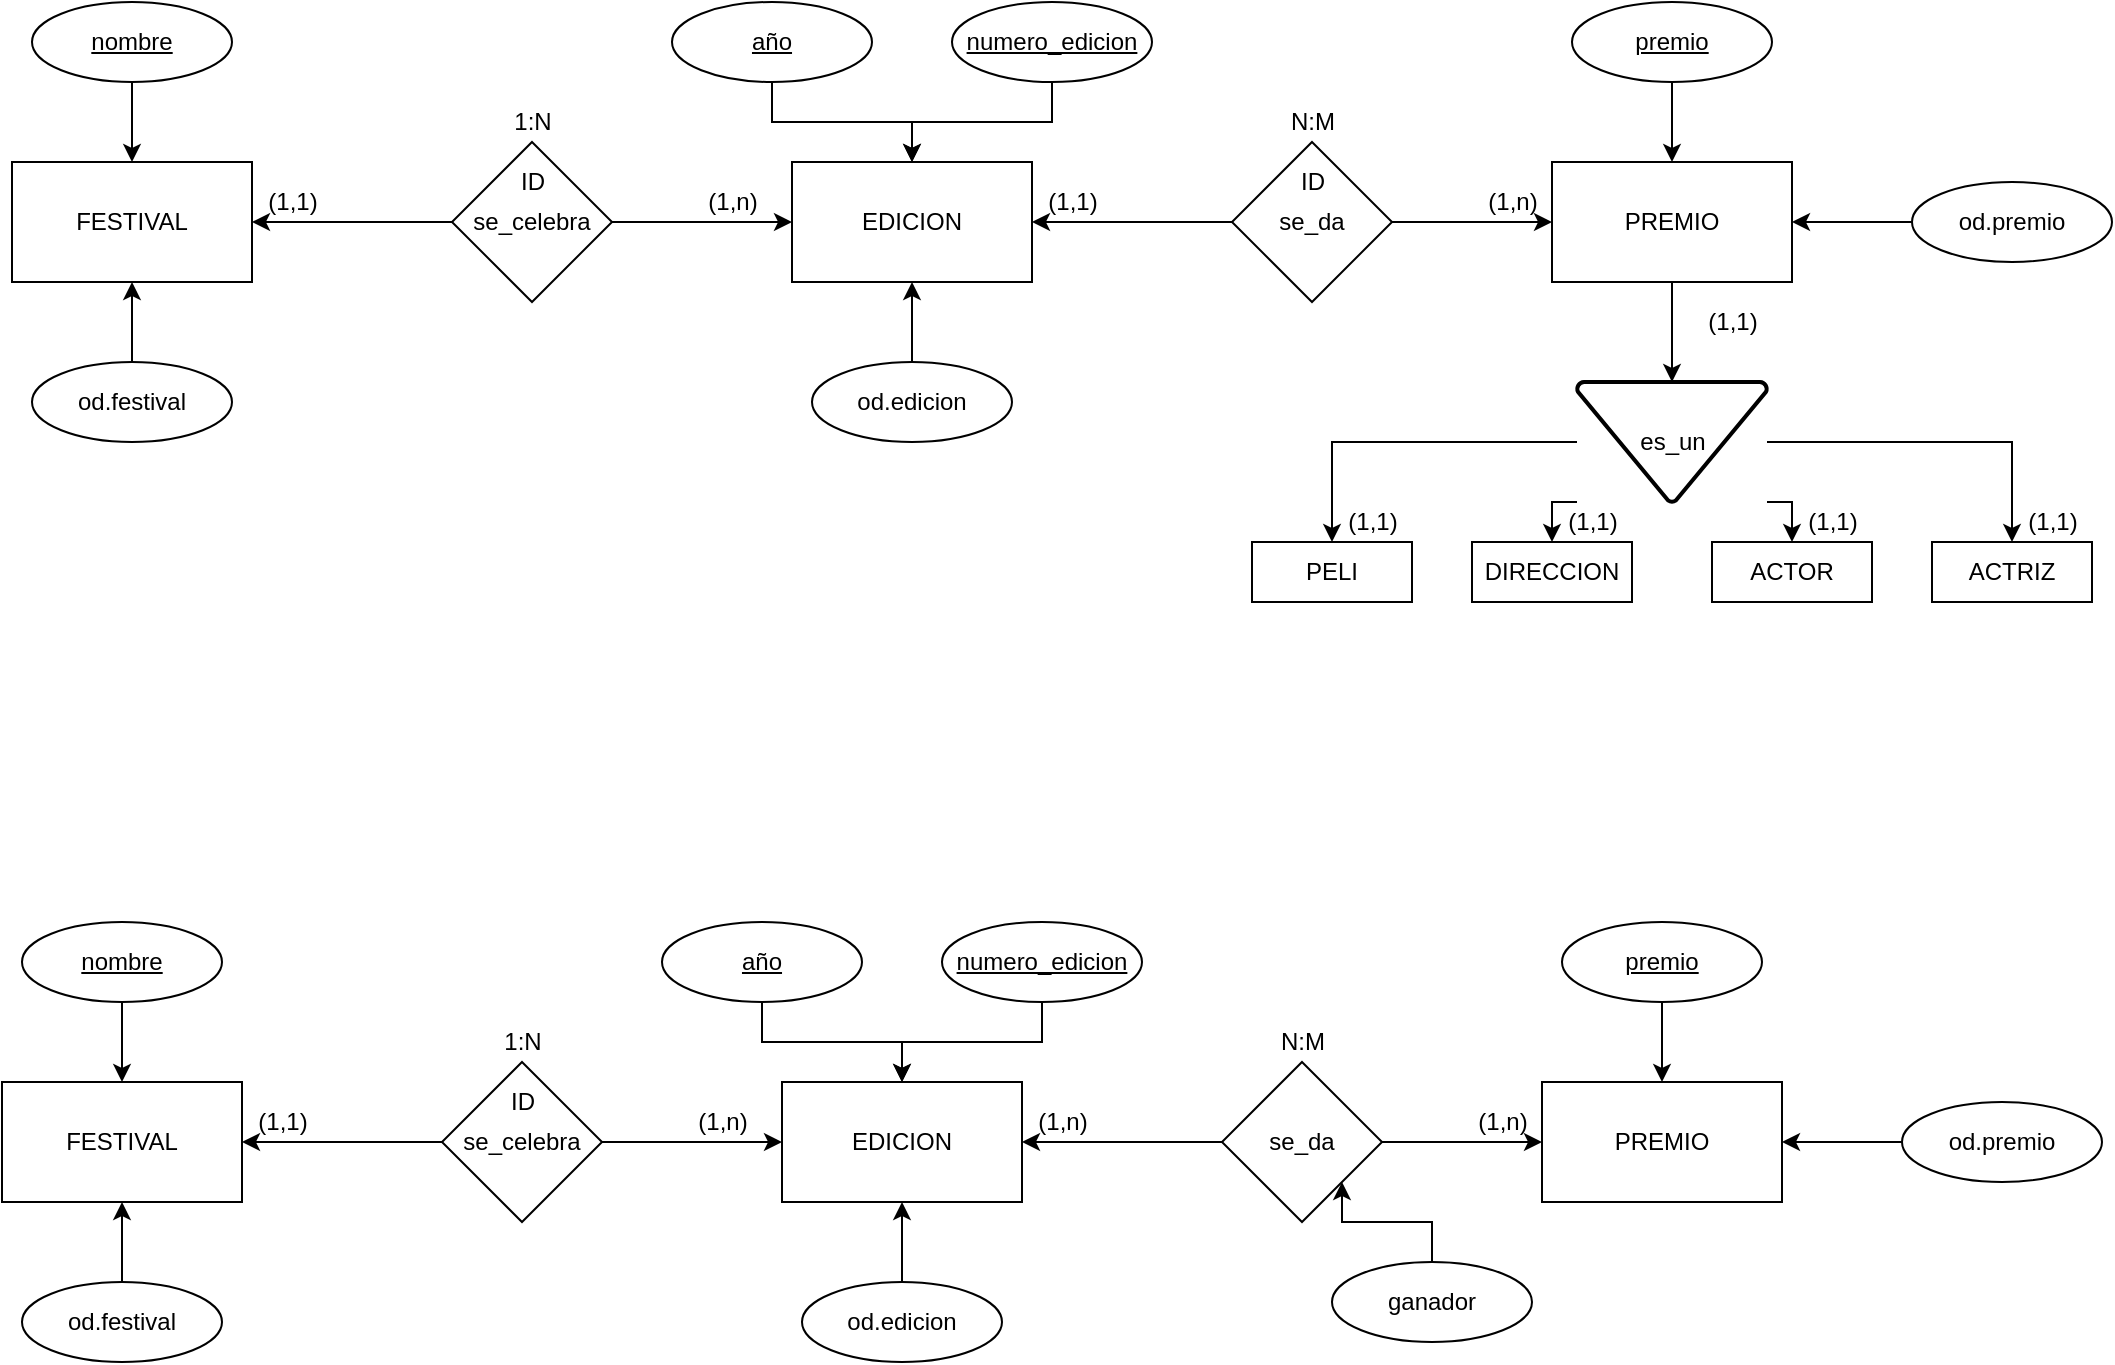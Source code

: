 <mxfile version="15.4.0" type="device"><diagram id="11iVGcTfxu8zsbeEXNkx" name="Página-1"><mxGraphModel dx="1008" dy="482" grid="1" gridSize="10" guides="1" tooltips="1" connect="1" arrows="1" fold="1" page="1" pageScale="1" pageWidth="2336" pageHeight="1654" math="0" shadow="0"><root><mxCell id="0"/><mxCell id="1" parent="0"/><mxCell id="T6O0QevWKvNDmWHus_aS-1" value="FESTIVAL" style="rounded=0;whiteSpace=wrap;html=1;" vertex="1" parent="1"><mxGeometry x="450" y="220" width="120" height="60" as="geometry"/></mxCell><mxCell id="T6O0QevWKvNDmWHus_aS-5" value="" style="edgeStyle=orthogonalEdgeStyle;rounded=0;orthogonalLoop=1;jettySize=auto;html=1;" edge="1" parent="1" source="T6O0QevWKvNDmWHus_aS-2" target="T6O0QevWKvNDmWHus_aS-4"><mxGeometry relative="1" as="geometry"/></mxCell><mxCell id="T6O0QevWKvNDmWHus_aS-6" value="" style="edgeStyle=orthogonalEdgeStyle;rounded=0;orthogonalLoop=1;jettySize=auto;html=1;" edge="1" parent="1" source="T6O0QevWKvNDmWHus_aS-2" target="T6O0QevWKvNDmWHus_aS-1"><mxGeometry relative="1" as="geometry"/></mxCell><mxCell id="T6O0QevWKvNDmWHus_aS-2" value="se_celebra" style="rhombus;whiteSpace=wrap;html=1;rounded=0;" vertex="1" parent="1"><mxGeometry x="670" y="210" width="80" height="80" as="geometry"/></mxCell><mxCell id="T6O0QevWKvNDmWHus_aS-4" value="EDICION" style="whiteSpace=wrap;html=1;rounded=0;" vertex="1" parent="1"><mxGeometry x="840" y="220" width="120" height="60" as="geometry"/></mxCell><mxCell id="T6O0QevWKvNDmWHus_aS-8" value="" style="edgeStyle=orthogonalEdgeStyle;rounded=0;orthogonalLoop=1;jettySize=auto;html=1;" edge="1" parent="1" source="T6O0QevWKvNDmWHus_aS-7" target="T6O0QevWKvNDmWHus_aS-1"><mxGeometry relative="1" as="geometry"/></mxCell><mxCell id="T6O0QevWKvNDmWHus_aS-7" value="nombre" style="ellipse;whiteSpace=wrap;html=1;align=center;fontStyle=4;" vertex="1" parent="1"><mxGeometry x="460" y="140" width="100" height="40" as="geometry"/></mxCell><mxCell id="T6O0QevWKvNDmWHus_aS-11" value="" style="edgeStyle=orthogonalEdgeStyle;rounded=0;orthogonalLoop=1;jettySize=auto;html=1;" edge="1" parent="1" source="T6O0QevWKvNDmWHus_aS-9" target="T6O0QevWKvNDmWHus_aS-4"><mxGeometry relative="1" as="geometry"/></mxCell><mxCell id="T6O0QevWKvNDmWHus_aS-9" value="año" style="ellipse;whiteSpace=wrap;html=1;align=center;fontStyle=4;" vertex="1" parent="1"><mxGeometry x="780" y="140" width="100" height="40" as="geometry"/></mxCell><mxCell id="T6O0QevWKvNDmWHus_aS-12" style="edgeStyle=orthogonalEdgeStyle;rounded=0;orthogonalLoop=1;jettySize=auto;html=1;entryX=0.5;entryY=0;entryDx=0;entryDy=0;" edge="1" parent="1" source="T6O0QevWKvNDmWHus_aS-10" target="T6O0QevWKvNDmWHus_aS-4"><mxGeometry relative="1" as="geometry"/></mxCell><mxCell id="T6O0QevWKvNDmWHus_aS-10" value="numero_edicion" style="ellipse;whiteSpace=wrap;html=1;align=center;fontStyle=4;" vertex="1" parent="1"><mxGeometry x="920" y="140" width="100" height="40" as="geometry"/></mxCell><mxCell id="T6O0QevWKvNDmWHus_aS-16" value="" style="edgeStyle=orthogonalEdgeStyle;rounded=0;orthogonalLoop=1;jettySize=auto;html=1;" edge="1" parent="1" source="T6O0QevWKvNDmWHus_aS-13" target="T6O0QevWKvNDmWHus_aS-15"><mxGeometry relative="1" as="geometry"/></mxCell><mxCell id="T6O0QevWKvNDmWHus_aS-17" value="" style="edgeStyle=orthogonalEdgeStyle;rounded=0;orthogonalLoop=1;jettySize=auto;html=1;" edge="1" parent="1" source="T6O0QevWKvNDmWHus_aS-13" target="T6O0QevWKvNDmWHus_aS-4"><mxGeometry relative="1" as="geometry"/></mxCell><mxCell id="T6O0QevWKvNDmWHus_aS-13" value="se_da" style="rhombus;whiteSpace=wrap;html=1;rounded=0;" vertex="1" parent="1"><mxGeometry x="1060" y="210" width="80" height="80" as="geometry"/></mxCell><mxCell id="T6O0QevWKvNDmWHus_aS-36" value="" style="edgeStyle=orthogonalEdgeStyle;rounded=0;orthogonalLoop=1;jettySize=auto;html=1;" edge="1" parent="1" source="T6O0QevWKvNDmWHus_aS-15" target="T6O0QevWKvNDmWHus_aS-35"><mxGeometry relative="1" as="geometry"/></mxCell><mxCell id="T6O0QevWKvNDmWHus_aS-15" value="PREMIO" style="whiteSpace=wrap;html=1;rounded=0;" vertex="1" parent="1"><mxGeometry x="1220" y="220" width="120" height="60" as="geometry"/></mxCell><mxCell id="T6O0QevWKvNDmWHus_aS-19" value="" style="edgeStyle=orthogonalEdgeStyle;rounded=0;orthogonalLoop=1;jettySize=auto;html=1;" edge="1" parent="1" source="T6O0QevWKvNDmWHus_aS-18" target="T6O0QevWKvNDmWHus_aS-15"><mxGeometry relative="1" as="geometry"/></mxCell><mxCell id="T6O0QevWKvNDmWHus_aS-18" value="premio" style="ellipse;whiteSpace=wrap;html=1;align=center;fontStyle=4;" vertex="1" parent="1"><mxGeometry x="1230" y="140" width="100" height="40" as="geometry"/></mxCell><mxCell id="T6O0QevWKvNDmWHus_aS-21" value="" style="edgeStyle=orthogonalEdgeStyle;rounded=0;orthogonalLoop=1;jettySize=auto;html=1;" edge="1" parent="1" source="T6O0QevWKvNDmWHus_aS-20" target="T6O0QevWKvNDmWHus_aS-1"><mxGeometry relative="1" as="geometry"/></mxCell><mxCell id="T6O0QevWKvNDmWHus_aS-20" value="od.festival" style="ellipse;whiteSpace=wrap;html=1;align=center;" vertex="1" parent="1"><mxGeometry x="460" y="320" width="100" height="40" as="geometry"/></mxCell><mxCell id="T6O0QevWKvNDmWHus_aS-23" value="" style="edgeStyle=orthogonalEdgeStyle;rounded=0;orthogonalLoop=1;jettySize=auto;html=1;" edge="1" parent="1" source="T6O0QevWKvNDmWHus_aS-22" target="T6O0QevWKvNDmWHus_aS-4"><mxGeometry relative="1" as="geometry"/></mxCell><mxCell id="T6O0QevWKvNDmWHus_aS-22" value="od.edicion" style="ellipse;whiteSpace=wrap;html=1;align=center;" vertex="1" parent="1"><mxGeometry x="850" y="320" width="100" height="40" as="geometry"/></mxCell><mxCell id="T6O0QevWKvNDmWHus_aS-25" value="" style="edgeStyle=orthogonalEdgeStyle;rounded=0;orthogonalLoop=1;jettySize=auto;html=1;" edge="1" parent="1" source="T6O0QevWKvNDmWHus_aS-24" target="T6O0QevWKvNDmWHus_aS-15"><mxGeometry relative="1" as="geometry"/></mxCell><mxCell id="T6O0QevWKvNDmWHus_aS-24" value="od.premio" style="ellipse;whiteSpace=wrap;html=1;align=center;" vertex="1" parent="1"><mxGeometry x="1400" y="230" width="100" height="40" as="geometry"/></mxCell><mxCell id="T6O0QevWKvNDmWHus_aS-26" value="(1,n)" style="text;html=1;align=center;verticalAlign=middle;resizable=0;points=[];autosize=1;strokeColor=none;fillColor=none;" vertex="1" parent="1"><mxGeometry x="790" y="230" width="40" height="20" as="geometry"/></mxCell><mxCell id="T6O0QevWKvNDmWHus_aS-27" value="(1,1)" style="text;html=1;align=center;verticalAlign=middle;resizable=0;points=[];autosize=1;strokeColor=none;fillColor=none;" vertex="1" parent="1"><mxGeometry x="570" y="230" width="40" height="20" as="geometry"/></mxCell><mxCell id="T6O0QevWKvNDmWHus_aS-28" value="(1,n)" style="text;html=1;align=center;verticalAlign=middle;resizable=0;points=[];autosize=1;strokeColor=none;fillColor=none;" vertex="1" parent="1"><mxGeometry x="1180" y="230" width="40" height="20" as="geometry"/></mxCell><mxCell id="T6O0QevWKvNDmWHus_aS-29" value="(1,1)" style="text;html=1;align=center;verticalAlign=middle;resizable=0;points=[];autosize=1;strokeColor=none;fillColor=none;" vertex="1" parent="1"><mxGeometry x="960" y="230" width="40" height="20" as="geometry"/></mxCell><mxCell id="T6O0QevWKvNDmWHus_aS-30" value="1:N" style="text;html=1;align=center;verticalAlign=middle;resizable=0;points=[];autosize=1;strokeColor=none;fillColor=none;" vertex="1" parent="1"><mxGeometry x="695" y="190" width="30" height="20" as="geometry"/></mxCell><mxCell id="T6O0QevWKvNDmWHus_aS-31" value="N:M" style="text;html=1;align=center;verticalAlign=middle;resizable=0;points=[];autosize=1;strokeColor=none;fillColor=none;" vertex="1" parent="1"><mxGeometry x="1080" y="190" width="40" height="20" as="geometry"/></mxCell><mxCell id="T6O0QevWKvNDmWHus_aS-32" value="ID" style="text;html=1;align=center;verticalAlign=middle;resizable=0;points=[];autosize=1;strokeColor=none;fillColor=none;" vertex="1" parent="1"><mxGeometry x="695" y="220" width="30" height="20" as="geometry"/></mxCell><mxCell id="T6O0QevWKvNDmWHus_aS-33" value="ID" style="text;html=1;align=center;verticalAlign=middle;resizable=0;points=[];autosize=1;strokeColor=none;fillColor=none;" vertex="1" parent="1"><mxGeometry x="1085" y="220" width="30" height="20" as="geometry"/></mxCell><mxCell id="T6O0QevWKvNDmWHus_aS-37" style="edgeStyle=orthogonalEdgeStyle;rounded=0;orthogonalLoop=1;jettySize=auto;html=1;exitX=0;exitY=0.5;exitDx=0;exitDy=0;exitPerimeter=0;" edge="1" parent="1" source="T6O0QevWKvNDmWHus_aS-35" target="T6O0QevWKvNDmWHus_aS-41"><mxGeometry relative="1" as="geometry"><mxPoint x="1150" y="410" as="targetPoint"/></mxGeometry></mxCell><mxCell id="T6O0QevWKvNDmWHus_aS-38" style="edgeStyle=orthogonalEdgeStyle;rounded=0;orthogonalLoop=1;jettySize=auto;html=1;exitX=0;exitY=1;exitDx=0;exitDy=0;exitPerimeter=0;" edge="1" parent="1" source="T6O0QevWKvNDmWHus_aS-35"><mxGeometry relative="1" as="geometry"><mxPoint x="1220" y="410" as="targetPoint"/></mxGeometry></mxCell><mxCell id="T6O0QevWKvNDmWHus_aS-39" style="edgeStyle=orthogonalEdgeStyle;rounded=0;orthogonalLoop=1;jettySize=auto;html=1;exitX=1;exitY=1;exitDx=0;exitDy=0;exitPerimeter=0;" edge="1" parent="1" source="T6O0QevWKvNDmWHus_aS-35"><mxGeometry relative="1" as="geometry"><mxPoint x="1340" y="410" as="targetPoint"/></mxGeometry></mxCell><mxCell id="T6O0QevWKvNDmWHus_aS-40" style="edgeStyle=orthogonalEdgeStyle;rounded=0;orthogonalLoop=1;jettySize=auto;html=1;entryX=0.5;entryY=0;entryDx=0;entryDy=0;" edge="1" parent="1" source="T6O0QevWKvNDmWHus_aS-35" target="T6O0QevWKvNDmWHus_aS-44"><mxGeometry relative="1" as="geometry"><mxPoint x="1410" y="410" as="targetPoint"/></mxGeometry></mxCell><mxCell id="T6O0QevWKvNDmWHus_aS-35" value="es_un" style="strokeWidth=2;html=1;shape=mxgraph.flowchart.merge_or_storage;whiteSpace=wrap;" vertex="1" parent="1"><mxGeometry x="1232.5" y="330" width="95" height="60" as="geometry"/></mxCell><mxCell id="T6O0QevWKvNDmWHus_aS-41" value="PELI" style="rounded=0;whiteSpace=wrap;html=1;" vertex="1" parent="1"><mxGeometry x="1070" y="410" width="80" height="30" as="geometry"/></mxCell><mxCell id="T6O0QevWKvNDmWHus_aS-42" value="DIRECCION" style="rounded=0;whiteSpace=wrap;html=1;" vertex="1" parent="1"><mxGeometry x="1180" y="410" width="80" height="30" as="geometry"/></mxCell><mxCell id="T6O0QevWKvNDmWHus_aS-43" value="ACTOR" style="rounded=0;whiteSpace=wrap;html=1;" vertex="1" parent="1"><mxGeometry x="1300" y="410" width="80" height="30" as="geometry"/></mxCell><mxCell id="T6O0QevWKvNDmWHus_aS-44" value="ACTRIZ" style="rounded=0;whiteSpace=wrap;html=1;" vertex="1" parent="1"><mxGeometry x="1410" y="410" width="80" height="30" as="geometry"/></mxCell><mxCell id="T6O0QevWKvNDmWHus_aS-45" value="(1,1)" style="text;html=1;align=center;verticalAlign=middle;resizable=0;points=[];autosize=1;strokeColor=none;fillColor=none;" vertex="1" parent="1"><mxGeometry x="1290" y="290" width="40" height="20" as="geometry"/></mxCell><mxCell id="T6O0QevWKvNDmWHus_aS-46" value="(1,1)" style="text;html=1;align=center;verticalAlign=middle;resizable=0;points=[];autosize=1;strokeColor=none;fillColor=none;" vertex="1" parent="1"><mxGeometry x="1110" y="390" width="40" height="20" as="geometry"/></mxCell><mxCell id="T6O0QevWKvNDmWHus_aS-47" value="(1,1)" style="text;html=1;align=center;verticalAlign=middle;resizable=0;points=[];autosize=1;strokeColor=none;fillColor=none;" vertex="1" parent="1"><mxGeometry x="1220" y="390" width="40" height="20" as="geometry"/></mxCell><mxCell id="T6O0QevWKvNDmWHus_aS-48" value="(1,1)" style="text;html=1;align=center;verticalAlign=middle;resizable=0;points=[];autosize=1;strokeColor=none;fillColor=none;" vertex="1" parent="1"><mxGeometry x="1340" y="390" width="40" height="20" as="geometry"/></mxCell><mxCell id="T6O0QevWKvNDmWHus_aS-49" value="(1,1)" style="text;html=1;align=center;verticalAlign=middle;resizable=0;points=[];autosize=1;strokeColor=none;fillColor=none;" vertex="1" parent="1"><mxGeometry x="1450" y="390" width="40" height="20" as="geometry"/></mxCell><mxCell id="T6O0QevWKvNDmWHus_aS-96" value="FESTIVAL" style="rounded=0;whiteSpace=wrap;html=1;" vertex="1" parent="1"><mxGeometry x="445" y="680" width="120" height="60" as="geometry"/></mxCell><mxCell id="T6O0QevWKvNDmWHus_aS-97" value="" style="edgeStyle=orthogonalEdgeStyle;rounded=0;orthogonalLoop=1;jettySize=auto;html=1;" edge="1" parent="1" source="T6O0QevWKvNDmWHus_aS-99" target="T6O0QevWKvNDmWHus_aS-100"><mxGeometry relative="1" as="geometry"/></mxCell><mxCell id="T6O0QevWKvNDmWHus_aS-98" value="" style="edgeStyle=orthogonalEdgeStyle;rounded=0;orthogonalLoop=1;jettySize=auto;html=1;" edge="1" parent="1" source="T6O0QevWKvNDmWHus_aS-99" target="T6O0QevWKvNDmWHus_aS-96"><mxGeometry relative="1" as="geometry"/></mxCell><mxCell id="T6O0QevWKvNDmWHus_aS-99" value="se_celebra" style="rhombus;whiteSpace=wrap;html=1;rounded=0;" vertex="1" parent="1"><mxGeometry x="665" y="670" width="80" height="80" as="geometry"/></mxCell><mxCell id="T6O0QevWKvNDmWHus_aS-100" value="EDICION" style="whiteSpace=wrap;html=1;rounded=0;" vertex="1" parent="1"><mxGeometry x="835" y="680" width="120" height="60" as="geometry"/></mxCell><mxCell id="T6O0QevWKvNDmWHus_aS-101" value="" style="edgeStyle=orthogonalEdgeStyle;rounded=0;orthogonalLoop=1;jettySize=auto;html=1;" edge="1" parent="1" source="T6O0QevWKvNDmWHus_aS-102" target="T6O0QevWKvNDmWHus_aS-96"><mxGeometry relative="1" as="geometry"/></mxCell><mxCell id="T6O0QevWKvNDmWHus_aS-102" value="nombre" style="ellipse;whiteSpace=wrap;html=1;align=center;fontStyle=4;" vertex="1" parent="1"><mxGeometry x="455" y="600" width="100" height="40" as="geometry"/></mxCell><mxCell id="T6O0QevWKvNDmWHus_aS-103" value="" style="edgeStyle=orthogonalEdgeStyle;rounded=0;orthogonalLoop=1;jettySize=auto;html=1;" edge="1" parent="1" source="T6O0QevWKvNDmWHus_aS-104" target="T6O0QevWKvNDmWHus_aS-100"><mxGeometry relative="1" as="geometry"/></mxCell><mxCell id="T6O0QevWKvNDmWHus_aS-104" value="año" style="ellipse;whiteSpace=wrap;html=1;align=center;fontStyle=4;" vertex="1" parent="1"><mxGeometry x="775" y="600" width="100" height="40" as="geometry"/></mxCell><mxCell id="T6O0QevWKvNDmWHus_aS-105" style="edgeStyle=orthogonalEdgeStyle;rounded=0;orthogonalLoop=1;jettySize=auto;html=1;entryX=0.5;entryY=0;entryDx=0;entryDy=0;" edge="1" parent="1" source="T6O0QevWKvNDmWHus_aS-106" target="T6O0QevWKvNDmWHus_aS-100"><mxGeometry relative="1" as="geometry"/></mxCell><mxCell id="T6O0QevWKvNDmWHus_aS-106" value="numero_edicion" style="ellipse;whiteSpace=wrap;html=1;align=center;fontStyle=4;" vertex="1" parent="1"><mxGeometry x="915" y="600" width="100" height="40" as="geometry"/></mxCell><mxCell id="T6O0QevWKvNDmWHus_aS-107" value="" style="edgeStyle=orthogonalEdgeStyle;rounded=0;orthogonalLoop=1;jettySize=auto;html=1;" edge="1" parent="1" source="T6O0QevWKvNDmWHus_aS-109" target="T6O0QevWKvNDmWHus_aS-111"><mxGeometry relative="1" as="geometry"/></mxCell><mxCell id="T6O0QevWKvNDmWHus_aS-108" value="" style="edgeStyle=orthogonalEdgeStyle;rounded=0;orthogonalLoop=1;jettySize=auto;html=1;" edge="1" parent="1" source="T6O0QevWKvNDmWHus_aS-109" target="T6O0QevWKvNDmWHus_aS-100"><mxGeometry relative="1" as="geometry"/></mxCell><mxCell id="T6O0QevWKvNDmWHus_aS-109" value="se_da" style="rhombus;whiteSpace=wrap;html=1;rounded=0;" vertex="1" parent="1"><mxGeometry x="1055" y="670" width="80" height="80" as="geometry"/></mxCell><mxCell id="T6O0QevWKvNDmWHus_aS-111" value="PREMIO" style="whiteSpace=wrap;html=1;rounded=0;" vertex="1" parent="1"><mxGeometry x="1215" y="680" width="120" height="60" as="geometry"/></mxCell><mxCell id="T6O0QevWKvNDmWHus_aS-112" value="" style="edgeStyle=orthogonalEdgeStyle;rounded=0;orthogonalLoop=1;jettySize=auto;html=1;" edge="1" parent="1" source="T6O0QevWKvNDmWHus_aS-113" target="T6O0QevWKvNDmWHus_aS-111"><mxGeometry relative="1" as="geometry"/></mxCell><mxCell id="T6O0QevWKvNDmWHus_aS-113" value="premio" style="ellipse;whiteSpace=wrap;html=1;align=center;fontStyle=4;" vertex="1" parent="1"><mxGeometry x="1225" y="600" width="100" height="40" as="geometry"/></mxCell><mxCell id="T6O0QevWKvNDmWHus_aS-114" value="" style="edgeStyle=orthogonalEdgeStyle;rounded=0;orthogonalLoop=1;jettySize=auto;html=1;" edge="1" parent="1" source="T6O0QevWKvNDmWHus_aS-115" target="T6O0QevWKvNDmWHus_aS-96"><mxGeometry relative="1" as="geometry"/></mxCell><mxCell id="T6O0QevWKvNDmWHus_aS-115" value="od.festival" style="ellipse;whiteSpace=wrap;html=1;align=center;" vertex="1" parent="1"><mxGeometry x="455" y="780" width="100" height="40" as="geometry"/></mxCell><mxCell id="T6O0QevWKvNDmWHus_aS-116" value="" style="edgeStyle=orthogonalEdgeStyle;rounded=0;orthogonalLoop=1;jettySize=auto;html=1;" edge="1" parent="1" source="T6O0QevWKvNDmWHus_aS-117" target="T6O0QevWKvNDmWHus_aS-100"><mxGeometry relative="1" as="geometry"/></mxCell><mxCell id="T6O0QevWKvNDmWHus_aS-117" value="od.edicion" style="ellipse;whiteSpace=wrap;html=1;align=center;" vertex="1" parent="1"><mxGeometry x="845" y="780" width="100" height="40" as="geometry"/></mxCell><mxCell id="T6O0QevWKvNDmWHus_aS-118" value="" style="edgeStyle=orthogonalEdgeStyle;rounded=0;orthogonalLoop=1;jettySize=auto;html=1;" edge="1" parent="1" source="T6O0QevWKvNDmWHus_aS-119" target="T6O0QevWKvNDmWHus_aS-111"><mxGeometry relative="1" as="geometry"/></mxCell><mxCell id="T6O0QevWKvNDmWHus_aS-119" value="od.premio" style="ellipse;whiteSpace=wrap;html=1;align=center;" vertex="1" parent="1"><mxGeometry x="1395" y="690" width="100" height="40" as="geometry"/></mxCell><mxCell id="T6O0QevWKvNDmWHus_aS-120" value="(1,n)" style="text;html=1;align=center;verticalAlign=middle;resizable=0;points=[];autosize=1;strokeColor=none;fillColor=none;" vertex="1" parent="1"><mxGeometry x="785" y="690" width="40" height="20" as="geometry"/></mxCell><mxCell id="T6O0QevWKvNDmWHus_aS-121" value="(1,1)" style="text;html=1;align=center;verticalAlign=middle;resizable=0;points=[];autosize=1;strokeColor=none;fillColor=none;" vertex="1" parent="1"><mxGeometry x="565" y="690" width="40" height="20" as="geometry"/></mxCell><mxCell id="T6O0QevWKvNDmWHus_aS-122" value="(1,n)" style="text;html=1;align=center;verticalAlign=middle;resizable=0;points=[];autosize=1;strokeColor=none;fillColor=none;" vertex="1" parent="1"><mxGeometry x="1175" y="690" width="40" height="20" as="geometry"/></mxCell><mxCell id="T6O0QevWKvNDmWHus_aS-123" value="(1,n)" style="text;html=1;align=center;verticalAlign=middle;resizable=0;points=[];autosize=1;strokeColor=none;fillColor=none;" vertex="1" parent="1"><mxGeometry x="955" y="690" width="40" height="20" as="geometry"/></mxCell><mxCell id="T6O0QevWKvNDmWHus_aS-124" value="1:N" style="text;html=1;align=center;verticalAlign=middle;resizable=0;points=[];autosize=1;strokeColor=none;fillColor=none;" vertex="1" parent="1"><mxGeometry x="690" y="650" width="30" height="20" as="geometry"/></mxCell><mxCell id="T6O0QevWKvNDmWHus_aS-125" value="N:M" style="text;html=1;align=center;verticalAlign=middle;resizable=0;points=[];autosize=1;strokeColor=none;fillColor=none;" vertex="1" parent="1"><mxGeometry x="1075" y="650" width="40" height="20" as="geometry"/></mxCell><mxCell id="T6O0QevWKvNDmWHus_aS-126" value="ID" style="text;html=1;align=center;verticalAlign=middle;resizable=0;points=[];autosize=1;strokeColor=none;fillColor=none;" vertex="1" parent="1"><mxGeometry x="690" y="680" width="30" height="20" as="geometry"/></mxCell><mxCell id="T6O0QevWKvNDmWHus_aS-143" style="edgeStyle=orthogonalEdgeStyle;rounded=0;orthogonalLoop=1;jettySize=auto;html=1;entryX=1;entryY=1;entryDx=0;entryDy=0;" edge="1" parent="1" source="T6O0QevWKvNDmWHus_aS-142" target="T6O0QevWKvNDmWHus_aS-109"><mxGeometry relative="1" as="geometry"/></mxCell><mxCell id="T6O0QevWKvNDmWHus_aS-142" value="ganador" style="ellipse;whiteSpace=wrap;html=1;align=center;" vertex="1" parent="1"><mxGeometry x="1110" y="770" width="100" height="40" as="geometry"/></mxCell></root></mxGraphModel></diagram></mxfile>